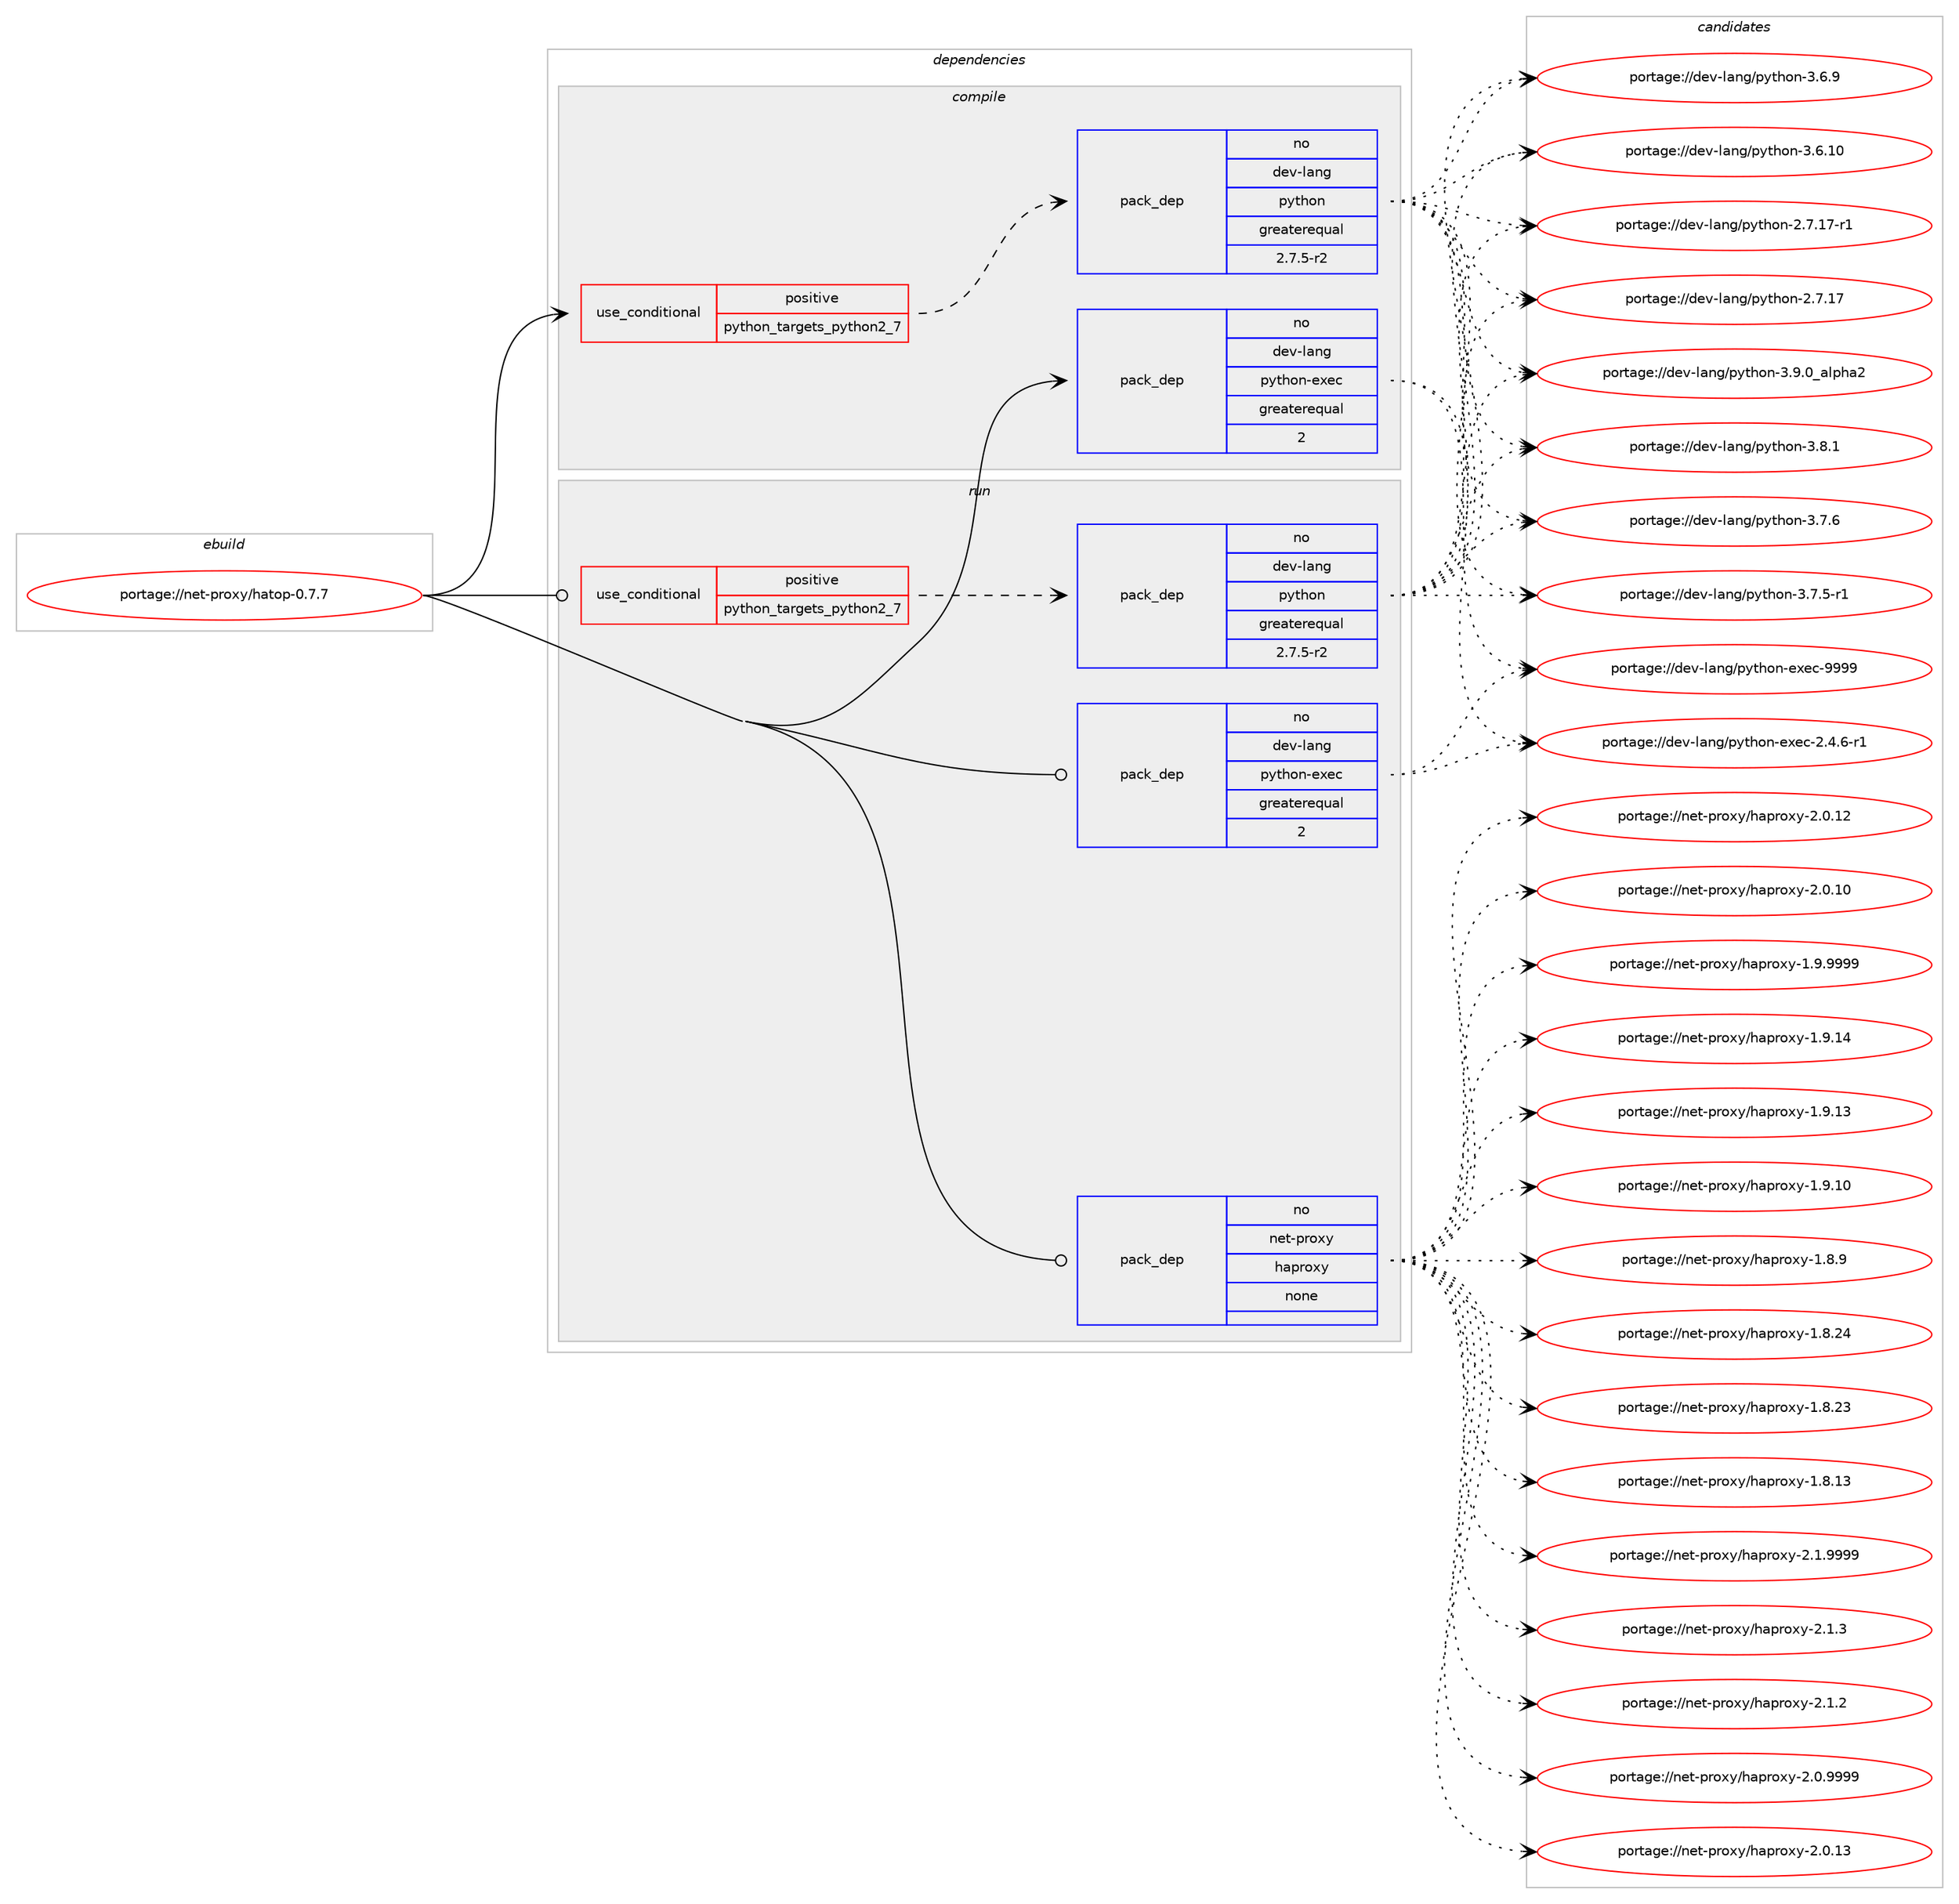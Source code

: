 digraph prolog {

# *************
# Graph options
# *************

newrank=true;
concentrate=true;
compound=true;
graph [rankdir=LR,fontname=Helvetica,fontsize=10,ranksep=1.5];#, ranksep=2.5, nodesep=0.2];
edge  [arrowhead=vee];
node  [fontname=Helvetica,fontsize=10];

# **********
# The ebuild
# **********

subgraph cluster_leftcol {
color=gray;
rank=same;
label=<<i>ebuild</i>>;
id [label="portage://net-proxy/hatop-0.7.7", color=red, width=4, href="../net-proxy/hatop-0.7.7.svg"];
}

# ****************
# The dependencies
# ****************

subgraph cluster_midcol {
color=gray;
label=<<i>dependencies</i>>;
subgraph cluster_compile {
fillcolor="#eeeeee";
style=filled;
label=<<i>compile</i>>;
subgraph cond22192 {
dependency111320 [label=<<TABLE BORDER="0" CELLBORDER="1" CELLSPACING="0" CELLPADDING="4"><TR><TD ROWSPAN="3" CELLPADDING="10">use_conditional</TD></TR><TR><TD>positive</TD></TR><TR><TD>python_targets_python2_7</TD></TR></TABLE>>, shape=none, color=red];
subgraph pack87245 {
dependency111321 [label=<<TABLE BORDER="0" CELLBORDER="1" CELLSPACING="0" CELLPADDING="4" WIDTH="220"><TR><TD ROWSPAN="6" CELLPADDING="30">pack_dep</TD></TR><TR><TD WIDTH="110">no</TD></TR><TR><TD>dev-lang</TD></TR><TR><TD>python</TD></TR><TR><TD>greaterequal</TD></TR><TR><TD>2.7.5-r2</TD></TR></TABLE>>, shape=none, color=blue];
}
dependency111320:e -> dependency111321:w [weight=20,style="dashed",arrowhead="vee"];
}
id:e -> dependency111320:w [weight=20,style="solid",arrowhead="vee"];
subgraph pack87246 {
dependency111322 [label=<<TABLE BORDER="0" CELLBORDER="1" CELLSPACING="0" CELLPADDING="4" WIDTH="220"><TR><TD ROWSPAN="6" CELLPADDING="30">pack_dep</TD></TR><TR><TD WIDTH="110">no</TD></TR><TR><TD>dev-lang</TD></TR><TR><TD>python-exec</TD></TR><TR><TD>greaterequal</TD></TR><TR><TD>2</TD></TR></TABLE>>, shape=none, color=blue];
}
id:e -> dependency111322:w [weight=20,style="solid",arrowhead="vee"];
}
subgraph cluster_compileandrun {
fillcolor="#eeeeee";
style=filled;
label=<<i>compile and run</i>>;
}
subgraph cluster_run {
fillcolor="#eeeeee";
style=filled;
label=<<i>run</i>>;
subgraph cond22193 {
dependency111323 [label=<<TABLE BORDER="0" CELLBORDER="1" CELLSPACING="0" CELLPADDING="4"><TR><TD ROWSPAN="3" CELLPADDING="10">use_conditional</TD></TR><TR><TD>positive</TD></TR><TR><TD>python_targets_python2_7</TD></TR></TABLE>>, shape=none, color=red];
subgraph pack87247 {
dependency111324 [label=<<TABLE BORDER="0" CELLBORDER="1" CELLSPACING="0" CELLPADDING="4" WIDTH="220"><TR><TD ROWSPAN="6" CELLPADDING="30">pack_dep</TD></TR><TR><TD WIDTH="110">no</TD></TR><TR><TD>dev-lang</TD></TR><TR><TD>python</TD></TR><TR><TD>greaterequal</TD></TR><TR><TD>2.7.5-r2</TD></TR></TABLE>>, shape=none, color=blue];
}
dependency111323:e -> dependency111324:w [weight=20,style="dashed",arrowhead="vee"];
}
id:e -> dependency111323:w [weight=20,style="solid",arrowhead="odot"];
subgraph pack87248 {
dependency111325 [label=<<TABLE BORDER="0" CELLBORDER="1" CELLSPACING="0" CELLPADDING="4" WIDTH="220"><TR><TD ROWSPAN="6" CELLPADDING="30">pack_dep</TD></TR><TR><TD WIDTH="110">no</TD></TR><TR><TD>dev-lang</TD></TR><TR><TD>python-exec</TD></TR><TR><TD>greaterequal</TD></TR><TR><TD>2</TD></TR></TABLE>>, shape=none, color=blue];
}
id:e -> dependency111325:w [weight=20,style="solid",arrowhead="odot"];
subgraph pack87249 {
dependency111326 [label=<<TABLE BORDER="0" CELLBORDER="1" CELLSPACING="0" CELLPADDING="4" WIDTH="220"><TR><TD ROWSPAN="6" CELLPADDING="30">pack_dep</TD></TR><TR><TD WIDTH="110">no</TD></TR><TR><TD>net-proxy</TD></TR><TR><TD>haproxy</TD></TR><TR><TD>none</TD></TR><TR><TD></TD></TR></TABLE>>, shape=none, color=blue];
}
id:e -> dependency111326:w [weight=20,style="solid",arrowhead="odot"];
}
}

# **************
# The candidates
# **************

subgraph cluster_choices {
rank=same;
color=gray;
label=<<i>candidates</i>>;

subgraph choice87245 {
color=black;
nodesep=1;
choice10010111845108971101034711212111610411111045514657464895971081121049750 [label="portage://dev-lang/python-3.9.0_alpha2", color=red, width=4,href="../dev-lang/python-3.9.0_alpha2.svg"];
choice100101118451089711010347112121116104111110455146564649 [label="portage://dev-lang/python-3.8.1", color=red, width=4,href="../dev-lang/python-3.8.1.svg"];
choice100101118451089711010347112121116104111110455146554654 [label="portage://dev-lang/python-3.7.6", color=red, width=4,href="../dev-lang/python-3.7.6.svg"];
choice1001011184510897110103471121211161041111104551465546534511449 [label="portage://dev-lang/python-3.7.5-r1", color=red, width=4,href="../dev-lang/python-3.7.5-r1.svg"];
choice100101118451089711010347112121116104111110455146544657 [label="portage://dev-lang/python-3.6.9", color=red, width=4,href="../dev-lang/python-3.6.9.svg"];
choice10010111845108971101034711212111610411111045514654464948 [label="portage://dev-lang/python-3.6.10", color=red, width=4,href="../dev-lang/python-3.6.10.svg"];
choice100101118451089711010347112121116104111110455046554649554511449 [label="portage://dev-lang/python-2.7.17-r1", color=red, width=4,href="../dev-lang/python-2.7.17-r1.svg"];
choice10010111845108971101034711212111610411111045504655464955 [label="portage://dev-lang/python-2.7.17", color=red, width=4,href="../dev-lang/python-2.7.17.svg"];
dependency111321:e -> choice10010111845108971101034711212111610411111045514657464895971081121049750:w [style=dotted,weight="100"];
dependency111321:e -> choice100101118451089711010347112121116104111110455146564649:w [style=dotted,weight="100"];
dependency111321:e -> choice100101118451089711010347112121116104111110455146554654:w [style=dotted,weight="100"];
dependency111321:e -> choice1001011184510897110103471121211161041111104551465546534511449:w [style=dotted,weight="100"];
dependency111321:e -> choice100101118451089711010347112121116104111110455146544657:w [style=dotted,weight="100"];
dependency111321:e -> choice10010111845108971101034711212111610411111045514654464948:w [style=dotted,weight="100"];
dependency111321:e -> choice100101118451089711010347112121116104111110455046554649554511449:w [style=dotted,weight="100"];
dependency111321:e -> choice10010111845108971101034711212111610411111045504655464955:w [style=dotted,weight="100"];
}
subgraph choice87246 {
color=black;
nodesep=1;
choice10010111845108971101034711212111610411111045101120101994557575757 [label="portage://dev-lang/python-exec-9999", color=red, width=4,href="../dev-lang/python-exec-9999.svg"];
choice10010111845108971101034711212111610411111045101120101994550465246544511449 [label="portage://dev-lang/python-exec-2.4.6-r1", color=red, width=4,href="../dev-lang/python-exec-2.4.6-r1.svg"];
dependency111322:e -> choice10010111845108971101034711212111610411111045101120101994557575757:w [style=dotted,weight="100"];
dependency111322:e -> choice10010111845108971101034711212111610411111045101120101994550465246544511449:w [style=dotted,weight="100"];
}
subgraph choice87247 {
color=black;
nodesep=1;
choice10010111845108971101034711212111610411111045514657464895971081121049750 [label="portage://dev-lang/python-3.9.0_alpha2", color=red, width=4,href="../dev-lang/python-3.9.0_alpha2.svg"];
choice100101118451089711010347112121116104111110455146564649 [label="portage://dev-lang/python-3.8.1", color=red, width=4,href="../dev-lang/python-3.8.1.svg"];
choice100101118451089711010347112121116104111110455146554654 [label="portage://dev-lang/python-3.7.6", color=red, width=4,href="../dev-lang/python-3.7.6.svg"];
choice1001011184510897110103471121211161041111104551465546534511449 [label="portage://dev-lang/python-3.7.5-r1", color=red, width=4,href="../dev-lang/python-3.7.5-r1.svg"];
choice100101118451089711010347112121116104111110455146544657 [label="portage://dev-lang/python-3.6.9", color=red, width=4,href="../dev-lang/python-3.6.9.svg"];
choice10010111845108971101034711212111610411111045514654464948 [label="portage://dev-lang/python-3.6.10", color=red, width=4,href="../dev-lang/python-3.6.10.svg"];
choice100101118451089711010347112121116104111110455046554649554511449 [label="portage://dev-lang/python-2.7.17-r1", color=red, width=4,href="../dev-lang/python-2.7.17-r1.svg"];
choice10010111845108971101034711212111610411111045504655464955 [label="portage://dev-lang/python-2.7.17", color=red, width=4,href="../dev-lang/python-2.7.17.svg"];
dependency111324:e -> choice10010111845108971101034711212111610411111045514657464895971081121049750:w [style=dotted,weight="100"];
dependency111324:e -> choice100101118451089711010347112121116104111110455146564649:w [style=dotted,weight="100"];
dependency111324:e -> choice100101118451089711010347112121116104111110455146554654:w [style=dotted,weight="100"];
dependency111324:e -> choice1001011184510897110103471121211161041111104551465546534511449:w [style=dotted,weight="100"];
dependency111324:e -> choice100101118451089711010347112121116104111110455146544657:w [style=dotted,weight="100"];
dependency111324:e -> choice10010111845108971101034711212111610411111045514654464948:w [style=dotted,weight="100"];
dependency111324:e -> choice100101118451089711010347112121116104111110455046554649554511449:w [style=dotted,weight="100"];
dependency111324:e -> choice10010111845108971101034711212111610411111045504655464955:w [style=dotted,weight="100"];
}
subgraph choice87248 {
color=black;
nodesep=1;
choice10010111845108971101034711212111610411111045101120101994557575757 [label="portage://dev-lang/python-exec-9999", color=red, width=4,href="../dev-lang/python-exec-9999.svg"];
choice10010111845108971101034711212111610411111045101120101994550465246544511449 [label="portage://dev-lang/python-exec-2.4.6-r1", color=red, width=4,href="../dev-lang/python-exec-2.4.6-r1.svg"];
dependency111325:e -> choice10010111845108971101034711212111610411111045101120101994557575757:w [style=dotted,weight="100"];
dependency111325:e -> choice10010111845108971101034711212111610411111045101120101994550465246544511449:w [style=dotted,weight="100"];
}
subgraph choice87249 {
color=black;
nodesep=1;
choice110101116451121141111201214710497112114111120121455046494657575757 [label="portage://net-proxy/haproxy-2.1.9999", color=red, width=4,href="../net-proxy/haproxy-2.1.9999.svg"];
choice110101116451121141111201214710497112114111120121455046494651 [label="portage://net-proxy/haproxy-2.1.3", color=red, width=4,href="../net-proxy/haproxy-2.1.3.svg"];
choice110101116451121141111201214710497112114111120121455046494650 [label="portage://net-proxy/haproxy-2.1.2", color=red, width=4,href="../net-proxy/haproxy-2.1.2.svg"];
choice110101116451121141111201214710497112114111120121455046484657575757 [label="portage://net-proxy/haproxy-2.0.9999", color=red, width=4,href="../net-proxy/haproxy-2.0.9999.svg"];
choice11010111645112114111120121471049711211411112012145504648464951 [label="portage://net-proxy/haproxy-2.0.13", color=red, width=4,href="../net-proxy/haproxy-2.0.13.svg"];
choice11010111645112114111120121471049711211411112012145504648464950 [label="portage://net-proxy/haproxy-2.0.12", color=red, width=4,href="../net-proxy/haproxy-2.0.12.svg"];
choice11010111645112114111120121471049711211411112012145504648464948 [label="portage://net-proxy/haproxy-2.0.10", color=red, width=4,href="../net-proxy/haproxy-2.0.10.svg"];
choice110101116451121141111201214710497112114111120121454946574657575757 [label="portage://net-proxy/haproxy-1.9.9999", color=red, width=4,href="../net-proxy/haproxy-1.9.9999.svg"];
choice11010111645112114111120121471049711211411112012145494657464952 [label="portage://net-proxy/haproxy-1.9.14", color=red, width=4,href="../net-proxy/haproxy-1.9.14.svg"];
choice11010111645112114111120121471049711211411112012145494657464951 [label="portage://net-proxy/haproxy-1.9.13", color=red, width=4,href="../net-proxy/haproxy-1.9.13.svg"];
choice11010111645112114111120121471049711211411112012145494657464948 [label="portage://net-proxy/haproxy-1.9.10", color=red, width=4,href="../net-proxy/haproxy-1.9.10.svg"];
choice110101116451121141111201214710497112114111120121454946564657 [label="portage://net-proxy/haproxy-1.8.9", color=red, width=4,href="../net-proxy/haproxy-1.8.9.svg"];
choice11010111645112114111120121471049711211411112012145494656465052 [label="portage://net-proxy/haproxy-1.8.24", color=red, width=4,href="../net-proxy/haproxy-1.8.24.svg"];
choice11010111645112114111120121471049711211411112012145494656465051 [label="portage://net-proxy/haproxy-1.8.23", color=red, width=4,href="../net-proxy/haproxy-1.8.23.svg"];
choice11010111645112114111120121471049711211411112012145494656464951 [label="portage://net-proxy/haproxy-1.8.13", color=red, width=4,href="../net-proxy/haproxy-1.8.13.svg"];
dependency111326:e -> choice110101116451121141111201214710497112114111120121455046494657575757:w [style=dotted,weight="100"];
dependency111326:e -> choice110101116451121141111201214710497112114111120121455046494651:w [style=dotted,weight="100"];
dependency111326:e -> choice110101116451121141111201214710497112114111120121455046494650:w [style=dotted,weight="100"];
dependency111326:e -> choice110101116451121141111201214710497112114111120121455046484657575757:w [style=dotted,weight="100"];
dependency111326:e -> choice11010111645112114111120121471049711211411112012145504648464951:w [style=dotted,weight="100"];
dependency111326:e -> choice11010111645112114111120121471049711211411112012145504648464950:w [style=dotted,weight="100"];
dependency111326:e -> choice11010111645112114111120121471049711211411112012145504648464948:w [style=dotted,weight="100"];
dependency111326:e -> choice110101116451121141111201214710497112114111120121454946574657575757:w [style=dotted,weight="100"];
dependency111326:e -> choice11010111645112114111120121471049711211411112012145494657464952:w [style=dotted,weight="100"];
dependency111326:e -> choice11010111645112114111120121471049711211411112012145494657464951:w [style=dotted,weight="100"];
dependency111326:e -> choice11010111645112114111120121471049711211411112012145494657464948:w [style=dotted,weight="100"];
dependency111326:e -> choice110101116451121141111201214710497112114111120121454946564657:w [style=dotted,weight="100"];
dependency111326:e -> choice11010111645112114111120121471049711211411112012145494656465052:w [style=dotted,weight="100"];
dependency111326:e -> choice11010111645112114111120121471049711211411112012145494656465051:w [style=dotted,weight="100"];
dependency111326:e -> choice11010111645112114111120121471049711211411112012145494656464951:w [style=dotted,weight="100"];
}
}

}
